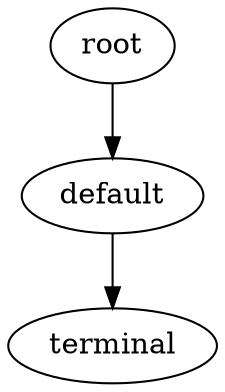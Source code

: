 digraph default {
    root_216 [label="root"];
    default_217 [label="default"];
    terminal_218 [label="terminal"];
    root_216 -> default_217;
    default_217 -> terminal_218;
}

